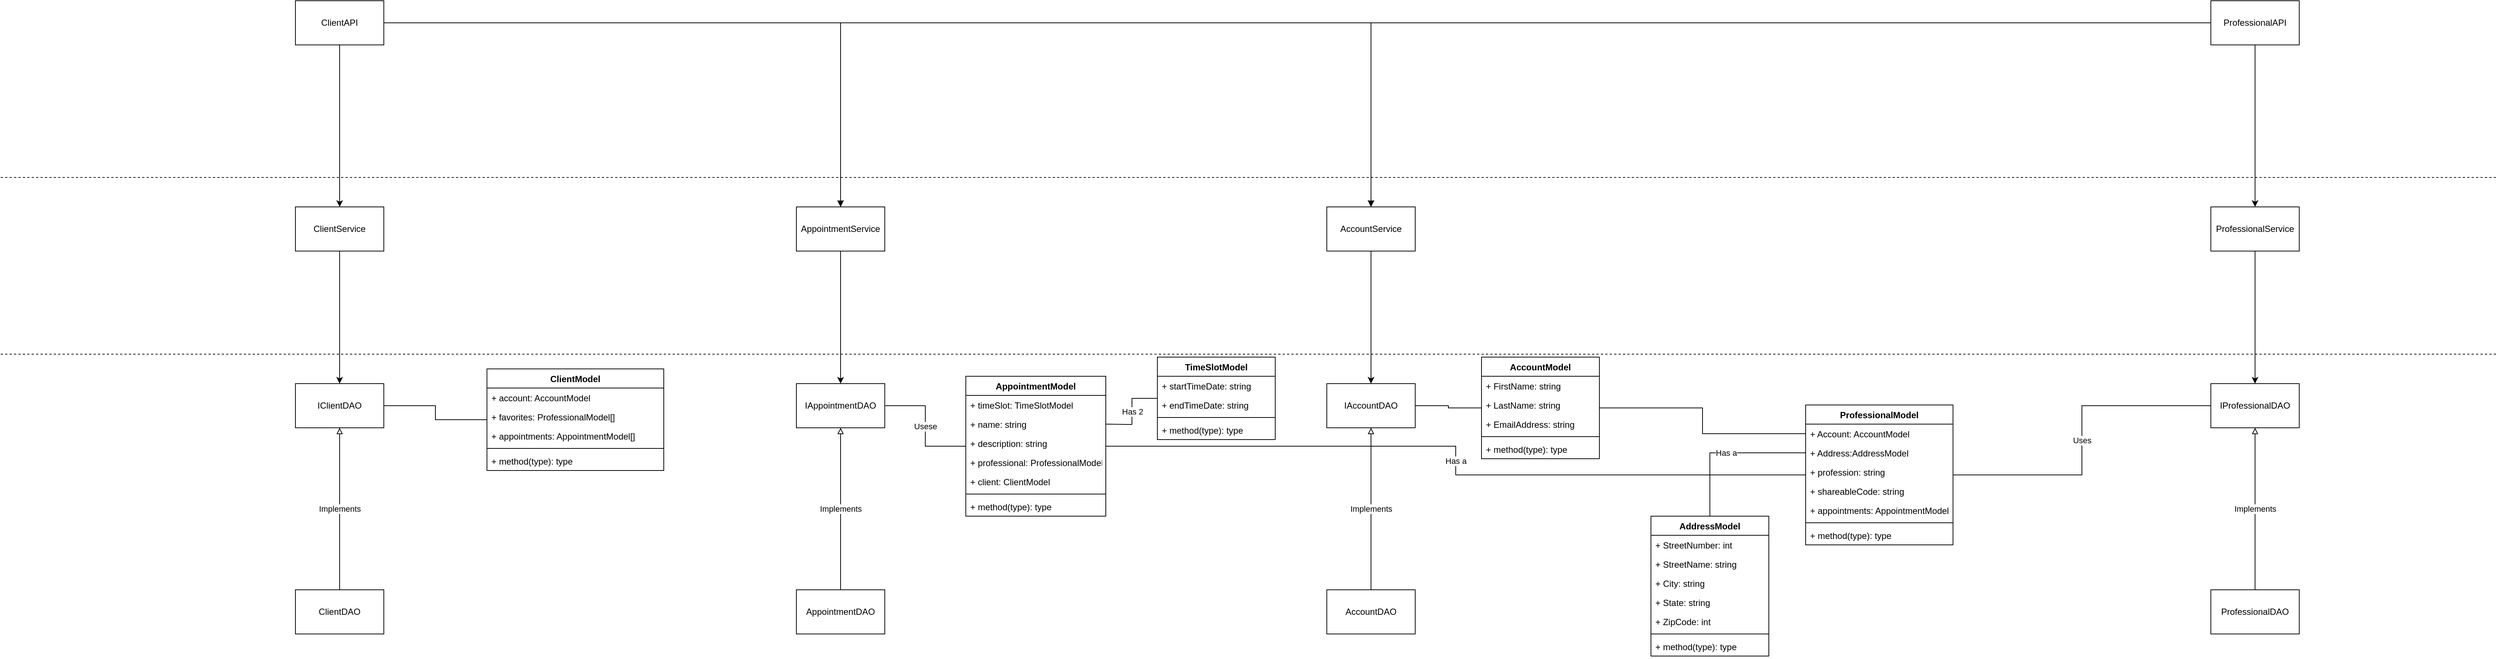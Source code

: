 <mxfile version="14.1.8" type="device"><diagram id="a2m9by8yZ9fS5sB3mGdf" name="Page-1"><mxGraphModel dx="2401" dy="1151" grid="1" gridSize="10" guides="1" tooltips="1" connect="1" arrows="1" fold="1" page="1" pageScale="1" pageWidth="850" pageHeight="1100" math="0" shadow="0"><root><mxCell id="0"/><mxCell id="1" parent="0"/><mxCell id="n73TYA5hPqZfqtfUa5wk-1" value="" style="endArrow=none;dashed=1;html=1;" parent="1" edge="1"><mxGeometry width="50" height="50" relative="1" as="geometry"><mxPoint x="-840" y="440" as="sourcePoint"/><mxPoint x="2550" y="440" as="targetPoint"/></mxGeometry></mxCell><mxCell id="n73TYA5hPqZfqtfUa5wk-2" value="" style="endArrow=none;dashed=1;html=1;" parent="1" edge="1"><mxGeometry width="50" height="50" relative="1" as="geometry"><mxPoint x="-840" y="680" as="sourcePoint"/><mxPoint x="2550" y="680" as="targetPoint"/></mxGeometry></mxCell><mxCell id="n73TYA5hPqZfqtfUa5wk-14" style="edgeStyle=orthogonalEdgeStyle;rounded=0;orthogonalLoop=1;jettySize=auto;html=1;" parent="1" source="n73TYA5hPqZfqtfUa5wk-3" target="n73TYA5hPqZfqtfUa5wk-5" edge="1"><mxGeometry relative="1" as="geometry"/></mxCell><mxCell id="n73TYA5hPqZfqtfUa5wk-15" style="edgeStyle=orthogonalEdgeStyle;rounded=0;orthogonalLoop=1;jettySize=auto;html=1;" parent="1" source="n73TYA5hPqZfqtfUa5wk-3" target="n73TYA5hPqZfqtfUa5wk-7" edge="1"><mxGeometry relative="1" as="geometry"/></mxCell><mxCell id="n73TYA5hPqZfqtfUa5wk-31" style="edgeStyle=orthogonalEdgeStyle;rounded=0;orthogonalLoop=1;jettySize=auto;html=1;endArrow=block;endFill=0;" parent="1" source="n73TYA5hPqZfqtfUa5wk-3" target="n73TYA5hPqZfqtfUa5wk-8" edge="1"><mxGeometry relative="1" as="geometry"/></mxCell><mxCell id="n73TYA5hPqZfqtfUa5wk-3" value="ClientAPI" style="rounded=0;whiteSpace=wrap;html=1;" parent="1" vertex="1"><mxGeometry x="-440" y="200" width="120" height="60" as="geometry"/></mxCell><mxCell id="n73TYA5hPqZfqtfUa5wk-16" style="edgeStyle=orthogonalEdgeStyle;rounded=0;orthogonalLoop=1;jettySize=auto;html=1;" parent="1" source="n73TYA5hPqZfqtfUa5wk-4" target="n73TYA5hPqZfqtfUa5wk-8" edge="1"><mxGeometry relative="1" as="geometry"/></mxCell><mxCell id="n73TYA5hPqZfqtfUa5wk-17" style="edgeStyle=orthogonalEdgeStyle;rounded=0;orthogonalLoop=1;jettySize=auto;html=1;" parent="1" source="n73TYA5hPqZfqtfUa5wk-4" target="n73TYA5hPqZfqtfUa5wk-6" edge="1"><mxGeometry relative="1" as="geometry"/></mxCell><mxCell id="n73TYA5hPqZfqtfUa5wk-30" style="edgeStyle=orthogonalEdgeStyle;rounded=0;orthogonalLoop=1;jettySize=auto;html=1;endArrow=block;endFill=0;" parent="1" source="n73TYA5hPqZfqtfUa5wk-4" target="n73TYA5hPqZfqtfUa5wk-7" edge="1"><mxGeometry relative="1" as="geometry"/></mxCell><mxCell id="n73TYA5hPqZfqtfUa5wk-4" value="ProfessionalAPI" style="rounded=0;whiteSpace=wrap;html=1;" parent="1" vertex="1"><mxGeometry x="2160" y="200" width="120" height="60" as="geometry"/></mxCell><mxCell id="n73TYA5hPqZfqtfUa5wk-18" style="edgeStyle=orthogonalEdgeStyle;rounded=0;orthogonalLoop=1;jettySize=auto;html=1;" parent="1" source="n73TYA5hPqZfqtfUa5wk-5" target="n73TYA5hPqZfqtfUa5wk-9" edge="1"><mxGeometry relative="1" as="geometry"/></mxCell><mxCell id="n73TYA5hPqZfqtfUa5wk-5" value="ClientService" style="rounded=0;whiteSpace=wrap;html=1;" parent="1" vertex="1"><mxGeometry x="-440" y="480" width="120" height="60" as="geometry"/></mxCell><mxCell id="n73TYA5hPqZfqtfUa5wk-21" style="edgeStyle=orthogonalEdgeStyle;rounded=0;orthogonalLoop=1;jettySize=auto;html=1;" parent="1" source="n73TYA5hPqZfqtfUa5wk-6" target="n73TYA5hPqZfqtfUa5wk-12" edge="1"><mxGeometry relative="1" as="geometry"/></mxCell><mxCell id="n73TYA5hPqZfqtfUa5wk-6" value="ProfessionalService" style="rounded=0;whiteSpace=wrap;html=1;" parent="1" vertex="1"><mxGeometry x="2160" y="480" width="120" height="60" as="geometry"/></mxCell><mxCell id="n73TYA5hPqZfqtfUa5wk-19" style="edgeStyle=orthogonalEdgeStyle;rounded=0;orthogonalLoop=1;jettySize=auto;html=1;" parent="1" source="n73TYA5hPqZfqtfUa5wk-7" target="n73TYA5hPqZfqtfUa5wk-10" edge="1"><mxGeometry relative="1" as="geometry"/></mxCell><mxCell id="n73TYA5hPqZfqtfUa5wk-7" value="AppointmentService" style="rounded=0;whiteSpace=wrap;html=1;" parent="1" vertex="1"><mxGeometry x="240" y="480" width="120" height="60" as="geometry"/></mxCell><mxCell id="n73TYA5hPqZfqtfUa5wk-20" style="edgeStyle=orthogonalEdgeStyle;rounded=0;orthogonalLoop=1;jettySize=auto;html=1;" parent="1" source="n73TYA5hPqZfqtfUa5wk-8" target="n73TYA5hPqZfqtfUa5wk-11" edge="1"><mxGeometry relative="1" as="geometry"/></mxCell><mxCell id="n73TYA5hPqZfqtfUa5wk-8" value="AccountService" style="rounded=0;whiteSpace=wrap;html=1;" parent="1" vertex="1"><mxGeometry x="960" y="480" width="120" height="60" as="geometry"/></mxCell><mxCell id="us-YUkR5IceSS0CByMTx-65" style="edgeStyle=orthogonalEdgeStyle;rounded=0;orthogonalLoop=1;jettySize=auto;html=1;endArrow=none;endFill=0;" edge="1" parent="1" source="n73TYA5hPqZfqtfUa5wk-9" target="us-YUkR5IceSS0CByMTx-56"><mxGeometry relative="1" as="geometry"/></mxCell><mxCell id="n73TYA5hPqZfqtfUa5wk-9" value="IClientDAO" style="rounded=0;whiteSpace=wrap;html=1;" parent="1" vertex="1"><mxGeometry x="-440" y="720" width="120" height="60" as="geometry"/></mxCell><mxCell id="n73TYA5hPqZfqtfUa5wk-10" value="IAppointmentDAO" style="rounded=0;whiteSpace=wrap;html=1;" parent="1" vertex="1"><mxGeometry x="240" y="720" width="120" height="60" as="geometry"/></mxCell><mxCell id="n73TYA5hPqZfqtfUa5wk-38" style="edgeStyle=orthogonalEdgeStyle;rounded=0;orthogonalLoop=1;jettySize=auto;html=1;endArrow=none;endFill=0;" parent="1" source="n73TYA5hPqZfqtfUa5wk-11" target="us-YUkR5IceSS0CByMTx-12" edge="1"><mxGeometry relative="1" as="geometry"><mxPoint x="1140" y="800.0" as="targetPoint"/></mxGeometry></mxCell><mxCell id="n73TYA5hPqZfqtfUa5wk-11" value="IAccountDAO" style="rounded=0;whiteSpace=wrap;html=1;" parent="1" vertex="1"><mxGeometry x="960" y="720" width="120" height="60" as="geometry"/></mxCell><mxCell id="us-YUkR5IceSS0CByMTx-36" value="Uses" style="edgeStyle=orthogonalEdgeStyle;rounded=0;orthogonalLoop=1;jettySize=auto;html=1;endArrow=none;endFill=0;" edge="1" parent="1" source="n73TYA5hPqZfqtfUa5wk-12" target="us-YUkR5IceSS0CByMTx-19"><mxGeometry relative="1" as="geometry"/></mxCell><mxCell id="n73TYA5hPqZfqtfUa5wk-12" value="IProfessionalDAO" style="rounded=0;whiteSpace=wrap;html=1;" parent="1" vertex="1"><mxGeometry x="2160" y="720" width="120" height="60" as="geometry"/></mxCell><mxCell id="n73TYA5hPqZfqtfUa5wk-23" value="Implements" style="edgeStyle=orthogonalEdgeStyle;rounded=0;orthogonalLoop=1;jettySize=auto;html=1;endArrow=block;endFill=0;" parent="1" source="n73TYA5hPqZfqtfUa5wk-22" target="n73TYA5hPqZfqtfUa5wk-9" edge="1"><mxGeometry relative="1" as="geometry"/></mxCell><mxCell id="n73TYA5hPqZfqtfUa5wk-22" value="ClientDAO" style="rounded=0;whiteSpace=wrap;html=1;" parent="1" vertex="1"><mxGeometry x="-440" y="1000" width="120" height="60" as="geometry"/></mxCell><mxCell id="n73TYA5hPqZfqtfUa5wk-24" value="Implements" style="edgeStyle=orthogonalEdgeStyle;rounded=0;orthogonalLoop=1;jettySize=auto;html=1;endArrow=block;endFill=0;" parent="1" source="n73TYA5hPqZfqtfUa5wk-25" target="n73TYA5hPqZfqtfUa5wk-10" edge="1"><mxGeometry relative="1" as="geometry"><mxPoint x="300" y="780" as="targetPoint"/></mxGeometry></mxCell><mxCell id="n73TYA5hPqZfqtfUa5wk-25" value="AppointmentDAO" style="rounded=0;whiteSpace=wrap;html=1;" parent="1" vertex="1"><mxGeometry x="240" y="1000" width="120" height="60" as="geometry"/></mxCell><mxCell id="n73TYA5hPqZfqtfUa5wk-26" value="Implements" style="edgeStyle=orthogonalEdgeStyle;rounded=0;orthogonalLoop=1;jettySize=auto;html=1;endArrow=block;endFill=0;entryX=0.5;entryY=1;entryDx=0;entryDy=0;" parent="1" source="n73TYA5hPqZfqtfUa5wk-27" target="n73TYA5hPqZfqtfUa5wk-11" edge="1"><mxGeometry relative="1" as="geometry"><mxPoint x="1020" y="790" as="targetPoint"/></mxGeometry></mxCell><mxCell id="n73TYA5hPqZfqtfUa5wk-27" value="AccountDAO" style="rounded=0;whiteSpace=wrap;html=1;" parent="1" vertex="1"><mxGeometry x="960" y="1000" width="120" height="60" as="geometry"/></mxCell><mxCell id="n73TYA5hPqZfqtfUa5wk-28" value="Implements" style="edgeStyle=orthogonalEdgeStyle;rounded=0;orthogonalLoop=1;jettySize=auto;html=1;endArrow=block;endFill=0;" parent="1" source="n73TYA5hPqZfqtfUa5wk-29" target="n73TYA5hPqZfqtfUa5wk-12" edge="1"><mxGeometry relative="1" as="geometry"><mxPoint x="2220" y="780" as="targetPoint"/></mxGeometry></mxCell><mxCell id="n73TYA5hPqZfqtfUa5wk-29" value="ProfessionalDAO" style="rounded=0;whiteSpace=wrap;html=1;" parent="1" vertex="1"><mxGeometry x="2160" y="1000" width="120" height="60" as="geometry"/></mxCell><mxCell id="n73TYA5hPqZfqtfUa5wk-36" value="" style="edgeStyle=orthogonalEdgeStyle;rounded=0;orthogonalLoop=1;jettySize=auto;html=1;endArrow=none;endFill=0;" parent="1" target="n73TYA5hPqZfqtfUa5wk-32" edge="1"><mxGeometry relative="1" as="geometry"><mxPoint x="520.0" y="810" as="sourcePoint"/></mxGeometry></mxCell><mxCell id="us-YUkR5IceSS0CByMTx-12" value="AccountModel" style="swimlane;fontStyle=1;align=center;verticalAlign=top;childLayout=stackLayout;horizontal=1;startSize=26;horizontalStack=0;resizeParent=1;resizeParentMax=0;resizeLast=0;collapsible=1;marginBottom=0;" vertex="1" parent="1"><mxGeometry x="1170" y="684" width="160" height="138" as="geometry"/></mxCell><mxCell id="us-YUkR5IceSS0CByMTx-13" value="+ FirstName: string" style="text;strokeColor=none;fillColor=none;align=left;verticalAlign=top;spacingLeft=4;spacingRight=4;overflow=hidden;rotatable=0;points=[[0,0.5],[1,0.5]];portConstraint=eastwest;" vertex="1" parent="us-YUkR5IceSS0CByMTx-12"><mxGeometry y="26" width="160" height="26" as="geometry"/></mxCell><mxCell id="us-YUkR5IceSS0CByMTx-16" value="+ LastName: string" style="text;strokeColor=none;fillColor=none;align=left;verticalAlign=top;spacingLeft=4;spacingRight=4;overflow=hidden;rotatable=0;points=[[0,0.5],[1,0.5]];portConstraint=eastwest;" vertex="1" parent="us-YUkR5IceSS0CByMTx-12"><mxGeometry y="52" width="160" height="26" as="geometry"/></mxCell><mxCell id="us-YUkR5IceSS0CByMTx-17" value="+ EmailAddress: string" style="text;strokeColor=none;fillColor=none;align=left;verticalAlign=top;spacingLeft=4;spacingRight=4;overflow=hidden;rotatable=0;points=[[0,0.5],[1,0.5]];portConstraint=eastwest;" vertex="1" parent="us-YUkR5IceSS0CByMTx-12"><mxGeometry y="78" width="160" height="26" as="geometry"/></mxCell><mxCell id="us-YUkR5IceSS0CByMTx-14" value="" style="line;strokeWidth=1;fillColor=none;align=left;verticalAlign=middle;spacingTop=-1;spacingLeft=3;spacingRight=3;rotatable=0;labelPosition=right;points=[];portConstraint=eastwest;" vertex="1" parent="us-YUkR5IceSS0CByMTx-12"><mxGeometry y="104" width="160" height="8" as="geometry"/></mxCell><mxCell id="us-YUkR5IceSS0CByMTx-15" value="+ method(type): type" style="text;strokeColor=none;fillColor=none;align=left;verticalAlign=top;spacingLeft=4;spacingRight=4;overflow=hidden;rotatable=0;points=[[0,0.5],[1,0.5]];portConstraint=eastwest;" vertex="1" parent="us-YUkR5IceSS0CByMTx-12"><mxGeometry y="112" width="160" height="26" as="geometry"/></mxCell><mxCell id="us-YUkR5IceSS0CByMTx-19" value="ProfessionalModel" style="swimlane;fontStyle=1;align=center;verticalAlign=top;childLayout=stackLayout;horizontal=1;startSize=26;horizontalStack=0;resizeParent=1;resizeParentMax=0;resizeLast=0;collapsible=1;marginBottom=0;" vertex="1" parent="1"><mxGeometry x="1610" y="749" width="200" height="190" as="geometry"/></mxCell><mxCell id="us-YUkR5IceSS0CByMTx-20" value="+ Account: AccountModel" style="text;strokeColor=none;fillColor=none;align=left;verticalAlign=top;spacingLeft=4;spacingRight=4;overflow=hidden;rotatable=0;points=[[0,0.5],[1,0.5]];portConstraint=eastwest;" vertex="1" parent="us-YUkR5IceSS0CByMTx-19"><mxGeometry y="26" width="200" height="26" as="geometry"/></mxCell><mxCell id="us-YUkR5IceSS0CByMTx-21" value="+ Address:AddressModel" style="text;strokeColor=none;fillColor=none;align=left;verticalAlign=top;spacingLeft=4;spacingRight=4;overflow=hidden;rotatable=0;points=[[0,0.5],[1,0.5]];portConstraint=eastwest;" vertex="1" parent="us-YUkR5IceSS0CByMTx-19"><mxGeometry y="52" width="200" height="26" as="geometry"/></mxCell><mxCell id="us-YUkR5IceSS0CByMTx-22" value="+ profession: string" style="text;strokeColor=none;fillColor=none;align=left;verticalAlign=top;spacingLeft=4;spacingRight=4;overflow=hidden;rotatable=0;points=[[0,0.5],[1,0.5]];portConstraint=eastwest;" vertex="1" parent="us-YUkR5IceSS0CByMTx-19"><mxGeometry y="78" width="200" height="26" as="geometry"/></mxCell><mxCell id="us-YUkR5IceSS0CByMTx-74" value="+ shareableCode: string" style="text;strokeColor=none;fillColor=none;align=left;verticalAlign=top;spacingLeft=4;spacingRight=4;overflow=hidden;rotatable=0;points=[[0,0.5],[1,0.5]];portConstraint=eastwest;" vertex="1" parent="us-YUkR5IceSS0CByMTx-19"><mxGeometry y="104" width="200" height="26" as="geometry"/></mxCell><mxCell id="us-YUkR5IceSS0CByMTx-75" value="+ appointments: AppointmentModel" style="text;strokeColor=none;fillColor=none;align=left;verticalAlign=top;spacingLeft=4;spacingRight=4;overflow=hidden;rotatable=0;points=[[0,0.5],[1,0.5]];portConstraint=eastwest;" vertex="1" parent="us-YUkR5IceSS0CByMTx-19"><mxGeometry y="130" width="200" height="26" as="geometry"/></mxCell><mxCell id="us-YUkR5IceSS0CByMTx-23" value="" style="line;strokeWidth=1;fillColor=none;align=left;verticalAlign=middle;spacingTop=-1;spacingLeft=3;spacingRight=3;rotatable=0;labelPosition=right;points=[];portConstraint=eastwest;" vertex="1" parent="us-YUkR5IceSS0CByMTx-19"><mxGeometry y="156" width="200" height="8" as="geometry"/></mxCell><mxCell id="us-YUkR5IceSS0CByMTx-24" value="+ method(type): type" style="text;strokeColor=none;fillColor=none;align=left;verticalAlign=top;spacingLeft=4;spacingRight=4;overflow=hidden;rotatable=0;points=[[0,0.5],[1,0.5]];portConstraint=eastwest;" vertex="1" parent="us-YUkR5IceSS0CByMTx-19"><mxGeometry y="164" width="200" height="26" as="geometry"/></mxCell><mxCell id="us-YUkR5IceSS0CByMTx-26" value="AddressModel" style="swimlane;fontStyle=1;align=center;verticalAlign=top;childLayout=stackLayout;horizontal=1;startSize=26;horizontalStack=0;resizeParent=1;resizeParentMax=0;resizeLast=0;collapsible=1;marginBottom=0;" vertex="1" parent="1"><mxGeometry x="1400" y="900" width="160" height="190" as="geometry"/></mxCell><mxCell id="us-YUkR5IceSS0CByMTx-27" value="+ StreetNumber: int" style="text;strokeColor=none;fillColor=none;align=left;verticalAlign=top;spacingLeft=4;spacingRight=4;overflow=hidden;rotatable=0;points=[[0,0.5],[1,0.5]];portConstraint=eastwest;" vertex="1" parent="us-YUkR5IceSS0CByMTx-26"><mxGeometry y="26" width="160" height="26" as="geometry"/></mxCell><mxCell id="us-YUkR5IceSS0CByMTx-28" value="+ StreetName: string" style="text;strokeColor=none;fillColor=none;align=left;verticalAlign=top;spacingLeft=4;spacingRight=4;overflow=hidden;rotatable=0;points=[[0,0.5],[1,0.5]];portConstraint=eastwest;" vertex="1" parent="us-YUkR5IceSS0CByMTx-26"><mxGeometry y="52" width="160" height="26" as="geometry"/></mxCell><mxCell id="us-YUkR5IceSS0CByMTx-29" value="+ City: string" style="text;strokeColor=none;fillColor=none;align=left;verticalAlign=top;spacingLeft=4;spacingRight=4;overflow=hidden;rotatable=0;points=[[0,0.5],[1,0.5]];portConstraint=eastwest;" vertex="1" parent="us-YUkR5IceSS0CByMTx-26"><mxGeometry y="78" width="160" height="26" as="geometry"/></mxCell><mxCell id="us-YUkR5IceSS0CByMTx-33" value="+ State: string" style="text;strokeColor=none;fillColor=none;align=left;verticalAlign=top;spacingLeft=4;spacingRight=4;overflow=hidden;rotatable=0;points=[[0,0.5],[1,0.5]];portConstraint=eastwest;" vertex="1" parent="us-YUkR5IceSS0CByMTx-26"><mxGeometry y="104" width="160" height="26" as="geometry"/></mxCell><mxCell id="us-YUkR5IceSS0CByMTx-34" value="+ ZipCode: int" style="text;strokeColor=none;fillColor=none;align=left;verticalAlign=top;spacingLeft=4;spacingRight=4;overflow=hidden;rotatable=0;points=[[0,0.5],[1,0.5]];portConstraint=eastwest;" vertex="1" parent="us-YUkR5IceSS0CByMTx-26"><mxGeometry y="130" width="160" height="26" as="geometry"/></mxCell><mxCell id="us-YUkR5IceSS0CByMTx-30" value="" style="line;strokeWidth=1;fillColor=none;align=left;verticalAlign=middle;spacingTop=-1;spacingLeft=3;spacingRight=3;rotatable=0;labelPosition=right;points=[];portConstraint=eastwest;" vertex="1" parent="us-YUkR5IceSS0CByMTx-26"><mxGeometry y="156" width="160" height="8" as="geometry"/></mxCell><mxCell id="us-YUkR5IceSS0CByMTx-31" value="+ method(type): type" style="text;strokeColor=none;fillColor=none;align=left;verticalAlign=top;spacingLeft=4;spacingRight=4;overflow=hidden;rotatable=0;points=[[0,0.5],[1,0.5]];portConstraint=eastwest;" vertex="1" parent="us-YUkR5IceSS0CByMTx-26"><mxGeometry y="164" width="160" height="26" as="geometry"/></mxCell><mxCell id="us-YUkR5IceSS0CByMTx-32" value="Has a" style="edgeStyle=orthogonalEdgeStyle;rounded=0;orthogonalLoop=1;jettySize=auto;html=1;endArrow=none;endFill=0;" edge="1" parent="1" source="us-YUkR5IceSS0CByMTx-21" target="us-YUkR5IceSS0CByMTx-26"><mxGeometry relative="1" as="geometry"/></mxCell><mxCell id="us-YUkR5IceSS0CByMTx-35" style="edgeStyle=orthogonalEdgeStyle;rounded=0;orthogonalLoop=1;jettySize=auto;html=1;endArrow=none;endFill=0;" edge="1" parent="1" source="us-YUkR5IceSS0CByMTx-20" target="us-YUkR5IceSS0CByMTx-12"><mxGeometry relative="1" as="geometry"/></mxCell><mxCell id="us-YUkR5IceSS0CByMTx-37" value="TimeSlotModel" style="swimlane;fontStyle=1;align=center;verticalAlign=top;childLayout=stackLayout;horizontal=1;startSize=26;horizontalStack=0;resizeParent=1;resizeParentMax=0;resizeLast=0;collapsible=1;marginBottom=0;" vertex="1" parent="1"><mxGeometry x="730" y="684" width="160" height="112" as="geometry"/></mxCell><mxCell id="us-YUkR5IceSS0CByMTx-38" value="+ startTimeDate: string" style="text;strokeColor=none;fillColor=none;align=left;verticalAlign=top;spacingLeft=4;spacingRight=4;overflow=hidden;rotatable=0;points=[[0,0.5],[1,0.5]];portConstraint=eastwest;" vertex="1" parent="us-YUkR5IceSS0CByMTx-37"><mxGeometry y="26" width="160" height="26" as="geometry"/></mxCell><mxCell id="us-YUkR5IceSS0CByMTx-43" value="+ endTimeDate: string" style="text;strokeColor=none;fillColor=none;align=left;verticalAlign=top;spacingLeft=4;spacingRight=4;overflow=hidden;rotatable=0;points=[[0,0.5],[1,0.5]];portConstraint=eastwest;" vertex="1" parent="us-YUkR5IceSS0CByMTx-37"><mxGeometry y="52" width="160" height="26" as="geometry"/></mxCell><mxCell id="us-YUkR5IceSS0CByMTx-41" value="" style="line;strokeWidth=1;fillColor=none;align=left;verticalAlign=middle;spacingTop=-1;spacingLeft=3;spacingRight=3;rotatable=0;labelPosition=right;points=[];portConstraint=eastwest;" vertex="1" parent="us-YUkR5IceSS0CByMTx-37"><mxGeometry y="78" width="160" height="8" as="geometry"/></mxCell><mxCell id="us-YUkR5IceSS0CByMTx-42" value="+ method(type): type" style="text;strokeColor=none;fillColor=none;align=left;verticalAlign=top;spacingLeft=4;spacingRight=4;overflow=hidden;rotatable=0;points=[[0,0.5],[1,0.5]];portConstraint=eastwest;" vertex="1" parent="us-YUkR5IceSS0CByMTx-37"><mxGeometry y="86" width="160" height="26" as="geometry"/></mxCell><mxCell id="us-YUkR5IceSS0CByMTx-55" value="Has a" style="edgeStyle=orthogonalEdgeStyle;rounded=0;orthogonalLoop=1;jettySize=auto;html=1;endArrow=none;endFill=0;" edge="1" parent="1" source="us-YUkR5IceSS0CByMTx-44" target="us-YUkR5IceSS0CByMTx-19"><mxGeometry relative="1" as="geometry"/></mxCell><mxCell id="us-YUkR5IceSS0CByMTx-44" value="AppointmentModel" style="swimlane;fontStyle=1;align=center;verticalAlign=top;childLayout=stackLayout;horizontal=1;startSize=26;horizontalStack=0;resizeParent=1;resizeParentMax=0;resizeLast=0;collapsible=1;marginBottom=0;" vertex="1" parent="1"><mxGeometry x="470" y="710" width="190" height="190" as="geometry"/></mxCell><mxCell id="us-YUkR5IceSS0CByMTx-45" value="+ timeSlot: TimeSlotModel" style="text;strokeColor=none;fillColor=none;align=left;verticalAlign=top;spacingLeft=4;spacingRight=4;overflow=hidden;rotatable=0;points=[[0,0.5],[1,0.5]];portConstraint=eastwest;" vertex="1" parent="us-YUkR5IceSS0CByMTx-44"><mxGeometry y="26" width="190" height="26" as="geometry"/></mxCell><mxCell id="us-YUkR5IceSS0CByMTx-51" value="+ name: string" style="text;strokeColor=none;fillColor=none;align=left;verticalAlign=top;spacingLeft=4;spacingRight=4;overflow=hidden;rotatable=0;points=[[0,0.5],[1,0.5]];portConstraint=eastwest;" vertex="1" parent="us-YUkR5IceSS0CByMTx-44"><mxGeometry y="52" width="190" height="26" as="geometry"/></mxCell><mxCell id="us-YUkR5IceSS0CByMTx-52" value="+ description: string" style="text;strokeColor=none;fillColor=none;align=left;verticalAlign=top;spacingLeft=4;spacingRight=4;overflow=hidden;rotatable=0;points=[[0,0.5],[1,0.5]];portConstraint=eastwest;" vertex="1" parent="us-YUkR5IceSS0CByMTx-44"><mxGeometry y="78" width="190" height="26" as="geometry"/></mxCell><mxCell id="us-YUkR5IceSS0CByMTx-53" value="+ professional: ProfessionalModel" style="text;strokeColor=none;fillColor=none;align=left;verticalAlign=top;spacingLeft=4;spacingRight=4;overflow=hidden;rotatable=0;points=[[0,0.5],[1,0.5]];portConstraint=eastwest;" vertex="1" parent="us-YUkR5IceSS0CByMTx-44"><mxGeometry y="104" width="190" height="26" as="geometry"/></mxCell><mxCell id="us-YUkR5IceSS0CByMTx-54" value="+ client: ClientModel" style="text;strokeColor=none;fillColor=none;align=left;verticalAlign=top;spacingLeft=4;spacingRight=4;overflow=hidden;rotatable=0;points=[[0,0.5],[1,0.5]];portConstraint=eastwest;" vertex="1" parent="us-YUkR5IceSS0CByMTx-44"><mxGeometry y="130" width="190" height="26" as="geometry"/></mxCell><mxCell id="us-YUkR5IceSS0CByMTx-47" value="" style="line;strokeWidth=1;fillColor=none;align=left;verticalAlign=middle;spacingTop=-1;spacingLeft=3;spacingRight=3;rotatable=0;labelPosition=right;points=[];portConstraint=eastwest;" vertex="1" parent="us-YUkR5IceSS0CByMTx-44"><mxGeometry y="156" width="190" height="8" as="geometry"/></mxCell><mxCell id="us-YUkR5IceSS0CByMTx-48" value="+ method(type): type" style="text;strokeColor=none;fillColor=none;align=left;verticalAlign=top;spacingLeft=4;spacingRight=4;overflow=hidden;rotatable=0;points=[[0,0.5],[1,0.5]];portConstraint=eastwest;" vertex="1" parent="us-YUkR5IceSS0CByMTx-44"><mxGeometry y="164" width="190" height="26" as="geometry"/></mxCell><mxCell id="us-YUkR5IceSS0CByMTx-49" value="Usese" style="edgeStyle=orthogonalEdgeStyle;rounded=0;orthogonalLoop=1;jettySize=auto;html=1;endArrow=none;endFill=0;" edge="1" parent="1" source="us-YUkR5IceSS0CByMTx-44" target="n73TYA5hPqZfqtfUa5wk-10"><mxGeometry relative="1" as="geometry"/></mxCell><mxCell id="us-YUkR5IceSS0CByMTx-50" value="Has 2" style="edgeStyle=orthogonalEdgeStyle;rounded=0;orthogonalLoop=1;jettySize=auto;html=1;endArrow=none;endFill=0;" edge="1" parent="1" target="us-YUkR5IceSS0CByMTx-37"><mxGeometry relative="1" as="geometry"><mxPoint x="660" y="775.0" as="sourcePoint"/></mxGeometry></mxCell><mxCell id="us-YUkR5IceSS0CByMTx-56" value="ClientModel" style="swimlane;fontStyle=1;align=center;verticalAlign=top;childLayout=stackLayout;horizontal=1;startSize=26;horizontalStack=0;resizeParent=1;resizeParentMax=0;resizeLast=0;collapsible=1;marginBottom=0;" vertex="1" parent="1"><mxGeometry x="-180" y="700" width="240" height="138" as="geometry"/></mxCell><mxCell id="us-YUkR5IceSS0CByMTx-57" value="+ account: AccountModel" style="text;strokeColor=none;fillColor=none;align=left;verticalAlign=top;spacingLeft=4;spacingRight=4;overflow=hidden;rotatable=0;points=[[0,0.5],[1,0.5]];portConstraint=eastwest;" vertex="1" parent="us-YUkR5IceSS0CByMTx-56"><mxGeometry y="26" width="240" height="26" as="geometry"/></mxCell><mxCell id="us-YUkR5IceSS0CByMTx-66" value="+ favorites: ProfessionalModel[]" style="text;strokeColor=none;fillColor=none;align=left;verticalAlign=top;spacingLeft=4;spacingRight=4;overflow=hidden;rotatable=0;points=[[0,0.5],[1,0.5]];portConstraint=eastwest;" vertex="1" parent="us-YUkR5IceSS0CByMTx-56"><mxGeometry y="52" width="240" height="26" as="geometry"/></mxCell><mxCell id="us-YUkR5IceSS0CByMTx-67" value="+ appointments: AppointmentModel[]" style="text;strokeColor=none;fillColor=none;align=left;verticalAlign=top;spacingLeft=4;spacingRight=4;overflow=hidden;rotatable=0;points=[[0,0.5],[1,0.5]];portConstraint=eastwest;" vertex="1" parent="us-YUkR5IceSS0CByMTx-56"><mxGeometry y="78" width="240" height="26" as="geometry"/></mxCell><mxCell id="us-YUkR5IceSS0CByMTx-63" value="" style="line;strokeWidth=1;fillColor=none;align=left;verticalAlign=middle;spacingTop=-1;spacingLeft=3;spacingRight=3;rotatable=0;labelPosition=right;points=[];portConstraint=eastwest;" vertex="1" parent="us-YUkR5IceSS0CByMTx-56"><mxGeometry y="104" width="240" height="8" as="geometry"/></mxCell><mxCell id="us-YUkR5IceSS0CByMTx-64" value="+ method(type): type" style="text;strokeColor=none;fillColor=none;align=left;verticalAlign=top;spacingLeft=4;spacingRight=4;overflow=hidden;rotatable=0;points=[[0,0.5],[1,0.5]];portConstraint=eastwest;" vertex="1" parent="us-YUkR5IceSS0CByMTx-56"><mxGeometry y="112" width="240" height="26" as="geometry"/></mxCell></root></mxGraphModel></diagram></mxfile>